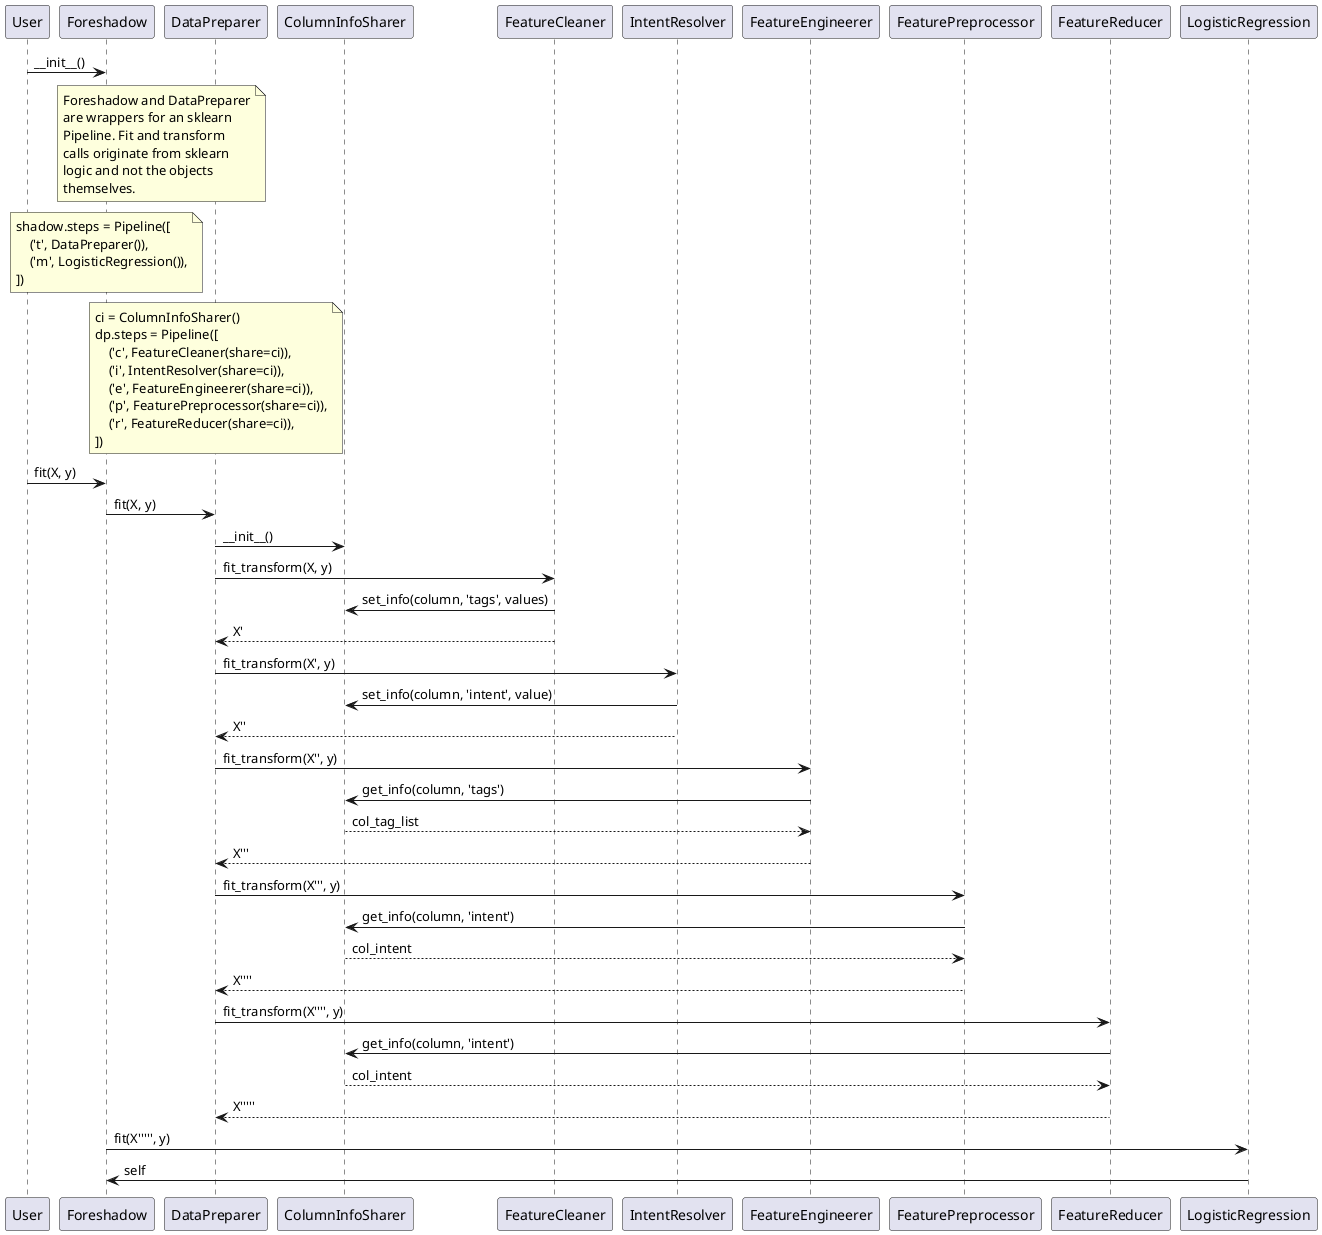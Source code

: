 @startuml

skinparam Shadowing false

participant User

User -> Foreshadow: ~__init__()

note over Foreshadow, DataPreparer
    Foreshadow and DataPreparer
    are wrappers for an sklearn
    Pipeline. Fit and transform
    calls originate from sklearn
    logic and not the objects
    themselves.
end note

note over Foreshadow
    shadow.steps = Pipeline([
        ('t', DataPreparer()),
        ('m', LogisticRegression()),
    ])
end note

note over DataPreparer
    ci = ColumnInfoSharer()
    dp.steps = Pipeline([
        ('c', FeatureCleaner(share=ci)),
        ('i', IntentResolver(share=ci)),
        ('e', FeatureEngineerer(share=ci)),
        ('p', FeaturePreprocessor(share=ci)),
        ('r', FeatureReducer(share=ci)),
    ])
end note

User -> Foreshadow: fit(X, y)
Foreshadow -> DataPreparer: fit(X, y)

DataPreparer -> ColumnInfoSharer: ~__init__()

DataPreparer -> FeatureCleaner: fit_transform(X, y)
FeatureCleaner -> ColumnInfoSharer: set_info(column, 'tags', values)
FeatureCleaner --> DataPreparer: X'

DataPreparer -> IntentResolver: fit_transform(X', y)
IntentResolver -> ColumnInfoSharer: set_info(column, 'intent', value)
IntentResolver --> DataPreparer: X''

DataPreparer -> FeatureEngineerer: fit_transform(X'', y)
FeatureEngineerer -> ColumnInfoSharer: get_info(column, 'tags')
return col_tag_list
FeatureEngineerer --> DataPreparer: X'''

DataPreparer -> FeaturePreprocessor: fit_transform(X''', y)
FeaturePreprocessor -> ColumnInfoSharer: get_info(column, 'intent')
return col_intent
FeaturePreprocessor --> DataPreparer: X''''

DataPreparer -> FeatureReducer: fit_transform(X'''', y)
FeatureReducer -> ColumnInfoSharer: get_info(column, 'intent')
return col_intent
FeatureReducer --> DataPreparer: X'''''

Foreshadow -> LogisticRegression: fit(X''''', y)

LogisticRegression -> Foreshadow: self

@enduml